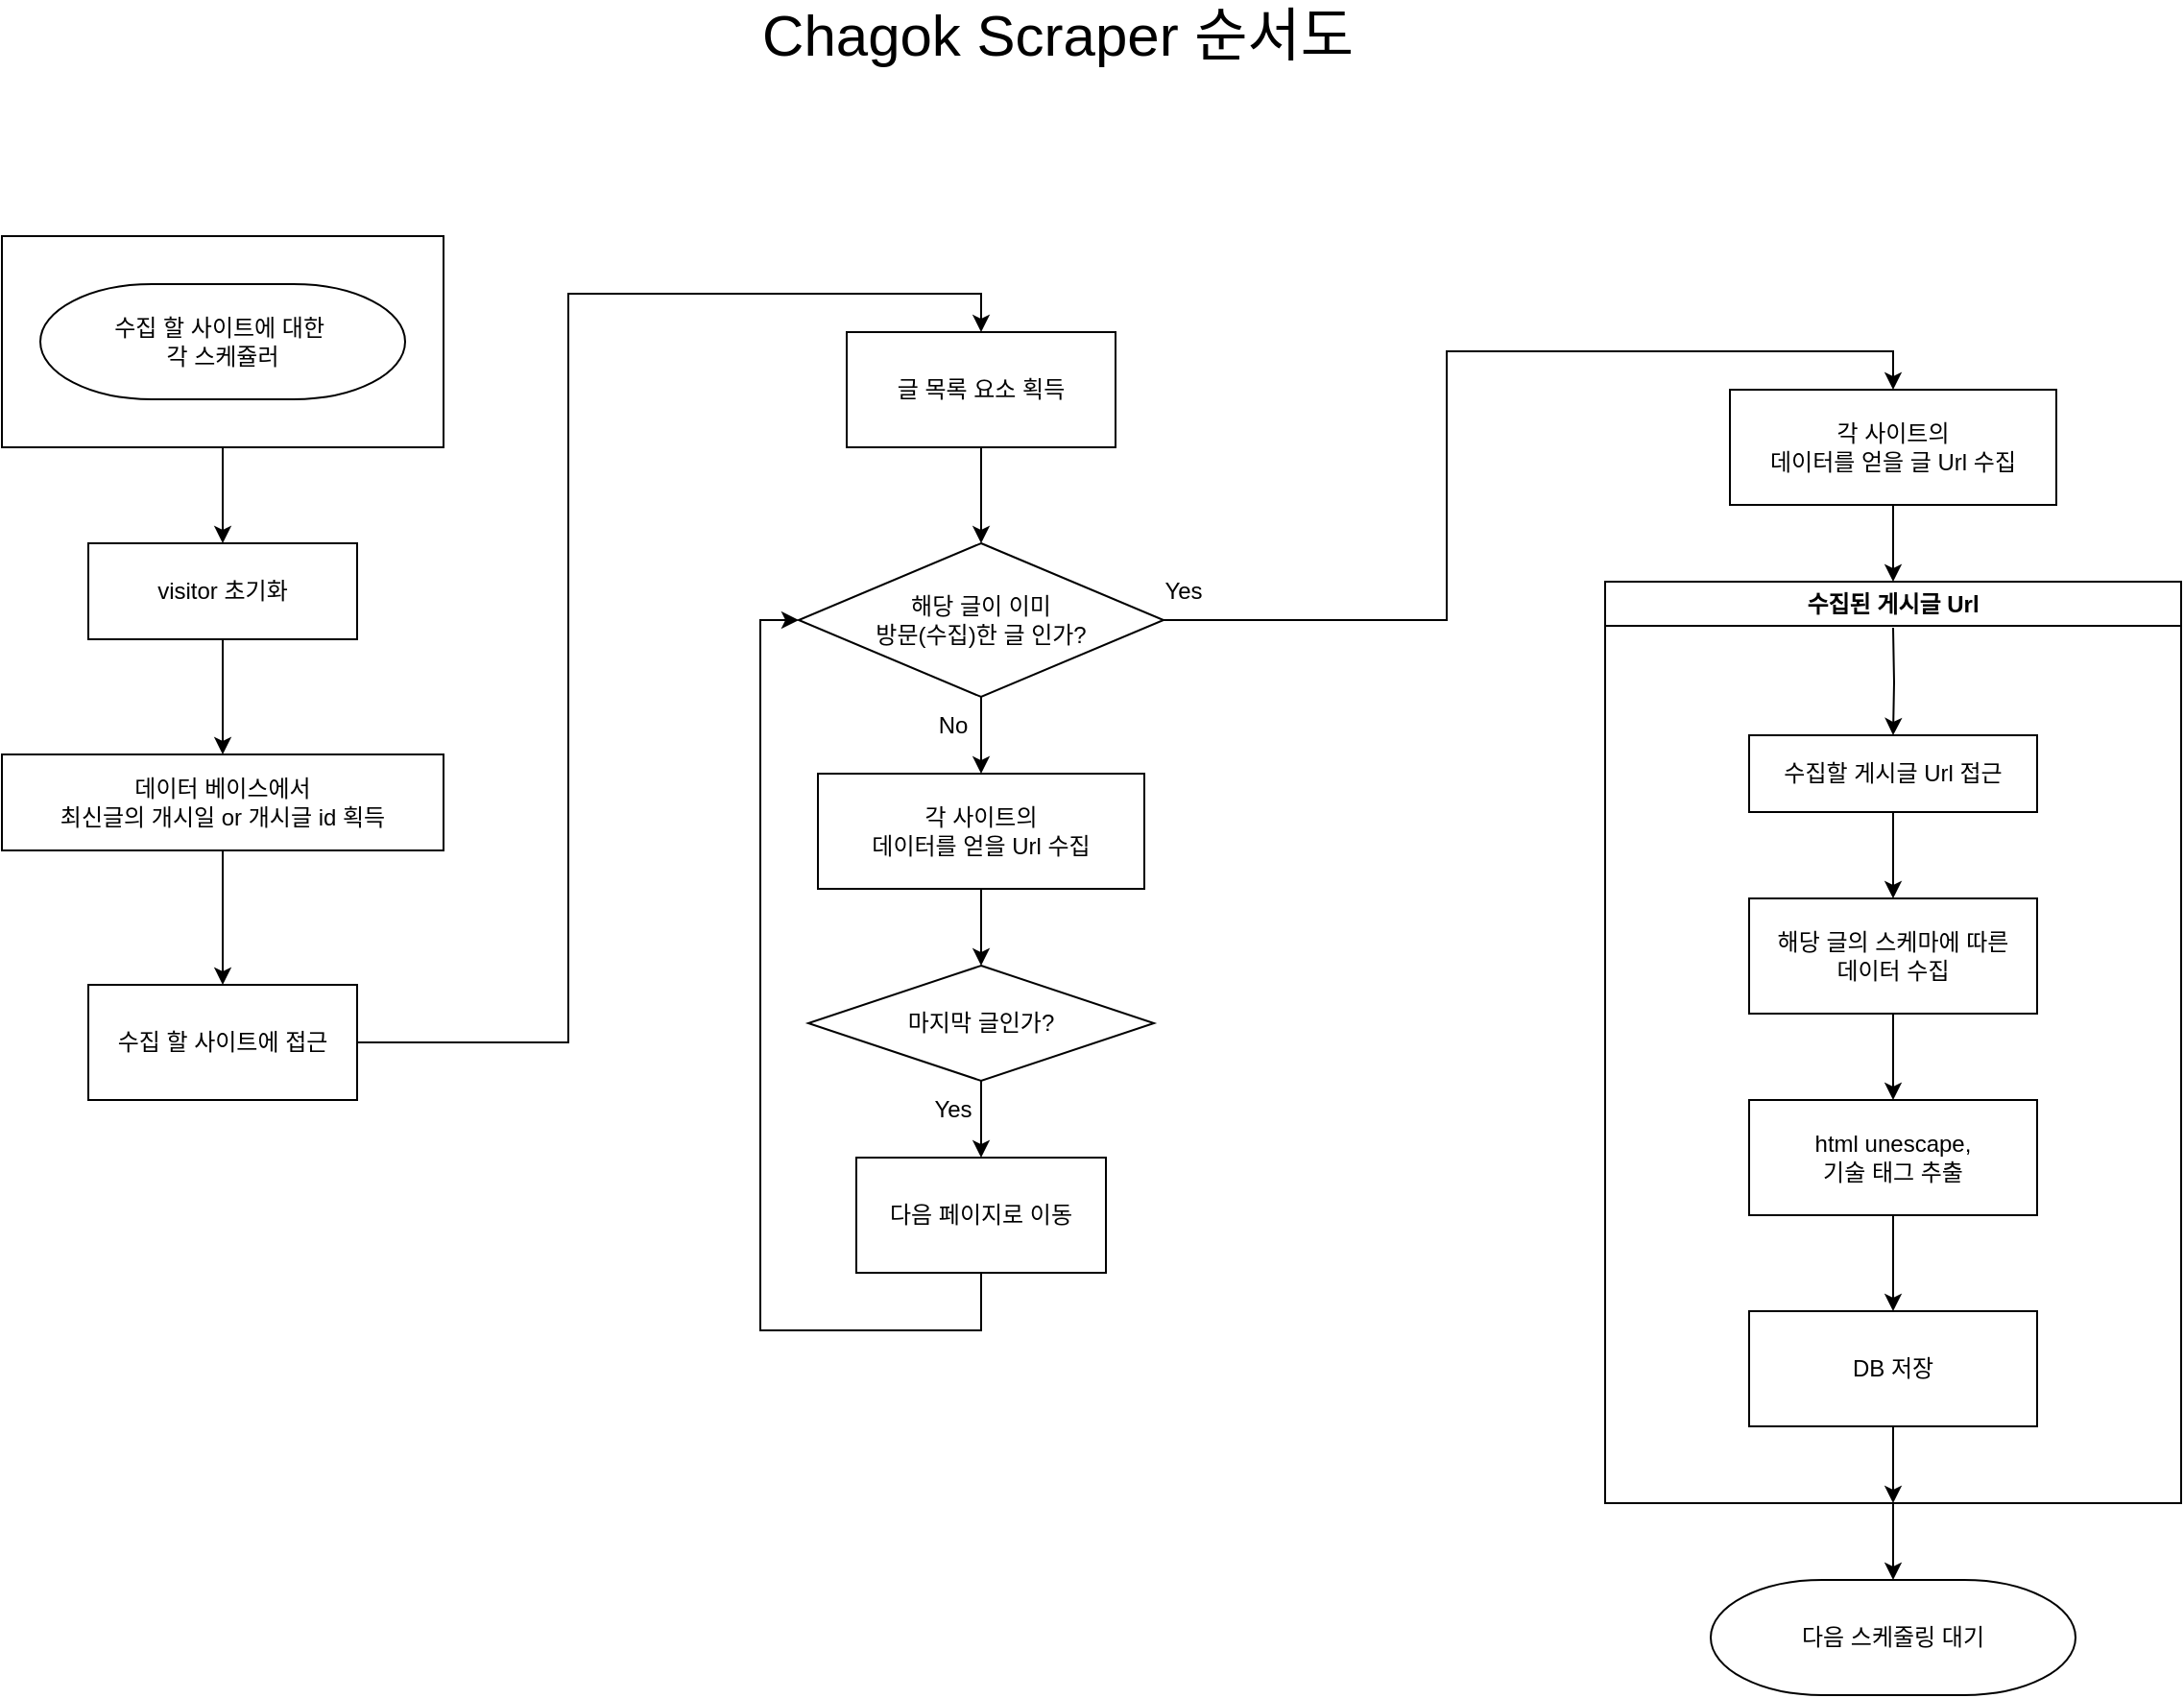 <mxfile version="22.0.6" type="device">
  <diagram name="페이지-1" id="qpX3pxss1zNDdee86AM-">
    <mxGraphModel dx="2074" dy="1106" grid="1" gridSize="10" guides="1" tooltips="1" connect="1" arrows="1" fold="1" page="1" pageScale="1" pageWidth="827" pageHeight="1169" math="0" shadow="0">
      <root>
        <mxCell id="0" />
        <mxCell id="1" parent="0" />
        <mxCell id="HTbDmQJBQSAlxIpeWF-5-1" value="&lt;font style=&quot;font-size: 30px;&quot;&gt;Chagok Scraper 순서도&lt;br style=&quot;font-size: 30px;&quot;&gt;&lt;/font&gt;" style="text;html=1;strokeColor=none;fillColor=none;align=center;verticalAlign=middle;whiteSpace=wrap;rounded=0;fontSize=30;" vertex="1" parent="1">
          <mxGeometry x="640" y="60" width="350" height="30" as="geometry" />
        </mxCell>
        <mxCell id="HTbDmQJBQSAlxIpeWF-5-28" style="edgeStyle=orthogonalEdgeStyle;rounded=0;orthogonalLoop=1;jettySize=auto;html=1;entryX=0.5;entryY=0;entryDx=0;entryDy=0;" edge="1" parent="1" source="HTbDmQJBQSAlxIpeWF-5-23" target="HTbDmQJBQSAlxIpeWF-5-26">
          <mxGeometry relative="1" as="geometry" />
        </mxCell>
        <mxCell id="HTbDmQJBQSAlxIpeWF-5-23" value="&lt;div&gt;각 사이트의 &lt;br&gt;&lt;/div&gt;&lt;div&gt;데이터를 얻을 글 Url 수집&lt;br&gt;&lt;/div&gt;" style="rounded=0;whiteSpace=wrap;html=1;" vertex="1" parent="1">
          <mxGeometry x="1165" y="260" width="170" height="60" as="geometry" />
        </mxCell>
        <mxCell id="HTbDmQJBQSAlxIpeWF-5-66" style="edgeStyle=orthogonalEdgeStyle;rounded=0;orthogonalLoop=1;jettySize=auto;html=1;entryX=0.5;entryY=0;entryDx=0;entryDy=0;" edge="1" parent="1" source="HTbDmQJBQSAlxIpeWF-5-24" target="HTbDmQJBQSAlxIpeWF-5-47">
          <mxGeometry relative="1" as="geometry">
            <Array as="points">
              <mxPoint x="560" y="600" />
              <mxPoint x="560" y="210" />
              <mxPoint x="775" y="210" />
            </Array>
          </mxGeometry>
        </mxCell>
        <mxCell id="HTbDmQJBQSAlxIpeWF-5-24" value="수집 할 사이트에 접근" style="rounded=0;whiteSpace=wrap;html=1;" vertex="1" parent="1">
          <mxGeometry x="310" y="570" width="140" height="60" as="geometry" />
        </mxCell>
        <mxCell id="HTbDmQJBQSAlxIpeWF-5-92" style="edgeStyle=orthogonalEdgeStyle;rounded=0;orthogonalLoop=1;jettySize=auto;html=1;" edge="1" parent="1" source="HTbDmQJBQSAlxIpeWF-5-26" target="HTbDmQJBQSAlxIpeWF-5-91">
          <mxGeometry relative="1" as="geometry" />
        </mxCell>
        <mxCell id="HTbDmQJBQSAlxIpeWF-5-26" value="수집된 게시글 Url" style="swimlane;whiteSpace=wrap;html=1;" vertex="1" parent="1">
          <mxGeometry x="1100" y="360" width="300" height="480" as="geometry" />
        </mxCell>
        <mxCell id="HTbDmQJBQSAlxIpeWF-5-69" style="edgeStyle=orthogonalEdgeStyle;rounded=0;orthogonalLoop=1;jettySize=auto;html=1;entryX=0.5;entryY=0;entryDx=0;entryDy=0;" edge="1" parent="HTbDmQJBQSAlxIpeWF-5-26" source="HTbDmQJBQSAlxIpeWF-5-29" target="HTbDmQJBQSAlxIpeWF-5-68">
          <mxGeometry relative="1" as="geometry" />
        </mxCell>
        <mxCell id="HTbDmQJBQSAlxIpeWF-5-29" value="&lt;div&gt;해당 글의 스케마에 따른&lt;/div&gt;&lt;div&gt;데이터 수집&lt;br&gt;&lt;/div&gt;" style="rounded=0;whiteSpace=wrap;html=1;" vertex="1" parent="HTbDmQJBQSAlxIpeWF-5-26">
          <mxGeometry x="75" y="165" width="150" height="60" as="geometry" />
        </mxCell>
        <mxCell id="HTbDmQJBQSAlxIpeWF-5-77" style="edgeStyle=orthogonalEdgeStyle;rounded=0;orthogonalLoop=1;jettySize=auto;html=1;entryX=0.5;entryY=0;entryDx=0;entryDy=0;" edge="1" parent="HTbDmQJBQSAlxIpeWF-5-26" source="HTbDmQJBQSAlxIpeWF-5-68" target="HTbDmQJBQSAlxIpeWF-5-76">
          <mxGeometry relative="1" as="geometry" />
        </mxCell>
        <mxCell id="HTbDmQJBQSAlxIpeWF-5-68" value="&lt;div&gt;html unescape, &lt;br&gt;&lt;/div&gt;&lt;div&gt;기술 태그 추출&lt;/div&gt;" style="rounded=0;whiteSpace=wrap;html=1;" vertex="1" parent="HTbDmQJBQSAlxIpeWF-5-26">
          <mxGeometry x="75" y="270" width="150" height="60" as="geometry" />
        </mxCell>
        <mxCell id="HTbDmQJBQSAlxIpeWF-5-76" value="DB 저장" style="rounded=0;whiteSpace=wrap;html=1;" vertex="1" parent="HTbDmQJBQSAlxIpeWF-5-26">
          <mxGeometry x="75" y="380" width="150" height="60" as="geometry" />
        </mxCell>
        <mxCell id="HTbDmQJBQSAlxIpeWF-5-80" value="" style="endArrow=classic;html=1;rounded=0;exitX=0.5;exitY=1;exitDx=0;exitDy=0;entryX=0.5;entryY=1;entryDx=0;entryDy=0;" edge="1" parent="HTbDmQJBQSAlxIpeWF-5-26" source="HTbDmQJBQSAlxIpeWF-5-76" target="HTbDmQJBQSAlxIpeWF-5-26">
          <mxGeometry width="50" height="50" relative="1" as="geometry">
            <mxPoint x="260" y="410" as="sourcePoint" />
            <mxPoint x="310" y="360" as="targetPoint" />
          </mxGeometry>
        </mxCell>
        <mxCell id="HTbDmQJBQSAlxIpeWF-5-95" value="" style="edgeStyle=orthogonalEdgeStyle;rounded=0;orthogonalLoop=1;jettySize=auto;html=1;" edge="1" parent="HTbDmQJBQSAlxIpeWF-5-26" source="HTbDmQJBQSAlxIpeWF-5-93" target="HTbDmQJBQSAlxIpeWF-5-29">
          <mxGeometry relative="1" as="geometry" />
        </mxCell>
        <mxCell id="HTbDmQJBQSAlxIpeWF-5-93" value="수집할 게시글 Url 접근" style="rounded=0;whiteSpace=wrap;html=1;" vertex="1" parent="HTbDmQJBQSAlxIpeWF-5-26">
          <mxGeometry x="75" y="80" width="150" height="40" as="geometry" />
        </mxCell>
        <mxCell id="HTbDmQJBQSAlxIpeWF-5-96" value="" style="edgeStyle=orthogonalEdgeStyle;rounded=0;orthogonalLoop=1;jettySize=auto;html=1;entryX=0.5;entryY=0;entryDx=0;entryDy=0;" edge="1" parent="HTbDmQJBQSAlxIpeWF-5-26" target="HTbDmQJBQSAlxIpeWF-5-93">
          <mxGeometry relative="1" as="geometry">
            <mxPoint x="150" y="24" as="sourcePoint" />
            <mxPoint x="150" y="70" as="targetPoint" />
          </mxGeometry>
        </mxCell>
        <mxCell id="HTbDmQJBQSAlxIpeWF-5-37" style="edgeStyle=orthogonalEdgeStyle;rounded=0;orthogonalLoop=1;jettySize=auto;html=1;" edge="1" parent="1" source="HTbDmQJBQSAlxIpeWF-5-34" target="HTbDmQJBQSAlxIpeWF-5-36">
          <mxGeometry relative="1" as="geometry" />
        </mxCell>
        <mxCell id="HTbDmQJBQSAlxIpeWF-5-34" value="" style="rounded=0;whiteSpace=wrap;html=1;" vertex="1" parent="1">
          <mxGeometry x="265" y="180" width="230" height="110" as="geometry" />
        </mxCell>
        <mxCell id="HTbDmQJBQSAlxIpeWF-5-27" value="&lt;div&gt;수집 할 사이트에 대한&amp;nbsp;&lt;/div&gt;&lt;div&gt;각 스케쥴러&lt;/div&gt;" style="strokeWidth=1;html=1;shape=mxgraph.flowchart.terminator;whiteSpace=wrap;" vertex="1" parent="1">
          <mxGeometry x="285" y="205" width="190" height="60" as="geometry" />
        </mxCell>
        <mxCell id="HTbDmQJBQSAlxIpeWF-5-39" style="edgeStyle=orthogonalEdgeStyle;rounded=0;orthogonalLoop=1;jettySize=auto;html=1;" edge="1" parent="1" source="HTbDmQJBQSAlxIpeWF-5-36" target="HTbDmQJBQSAlxIpeWF-5-38">
          <mxGeometry relative="1" as="geometry" />
        </mxCell>
        <mxCell id="HTbDmQJBQSAlxIpeWF-5-36" value="visitor 초기화" style="rounded=0;whiteSpace=wrap;html=1;" vertex="1" parent="1">
          <mxGeometry x="310" y="340" width="140" height="50" as="geometry" />
        </mxCell>
        <mxCell id="HTbDmQJBQSAlxIpeWF-5-40" style="edgeStyle=orthogonalEdgeStyle;rounded=0;orthogonalLoop=1;jettySize=auto;html=1;entryX=0.5;entryY=0;entryDx=0;entryDy=0;" edge="1" parent="1" source="HTbDmQJBQSAlxIpeWF-5-38" target="HTbDmQJBQSAlxIpeWF-5-24">
          <mxGeometry relative="1" as="geometry" />
        </mxCell>
        <mxCell id="HTbDmQJBQSAlxIpeWF-5-38" value="&lt;div&gt;데이터 베이스에서&lt;/div&gt;&lt;div&gt;최신글의 개시일 or 개시글 id 획득&lt;br&gt;&lt;/div&gt;" style="rounded=0;whiteSpace=wrap;html=1;" vertex="1" parent="1">
          <mxGeometry x="265" y="450" width="230" height="50" as="geometry" />
        </mxCell>
        <mxCell id="HTbDmQJBQSAlxIpeWF-5-82" style="edgeStyle=orthogonalEdgeStyle;rounded=0;orthogonalLoop=1;jettySize=auto;html=1;entryX=0.5;entryY=0;entryDx=0;entryDy=0;" edge="1" parent="1" source="HTbDmQJBQSAlxIpeWF-5-45" target="HTbDmQJBQSAlxIpeWF-5-81">
          <mxGeometry relative="1" as="geometry" />
        </mxCell>
        <mxCell id="HTbDmQJBQSAlxIpeWF-5-45" value="&lt;div&gt;각 사이트의 &lt;br&gt;&lt;/div&gt;&lt;div&gt;데이터를 얻을 Url 수집&lt;br&gt;&lt;/div&gt;" style="rounded=0;whiteSpace=wrap;html=1;" vertex="1" parent="1">
          <mxGeometry x="690" y="460" width="170" height="60" as="geometry" />
        </mxCell>
        <mxCell id="HTbDmQJBQSAlxIpeWF-5-50" style="edgeStyle=orthogonalEdgeStyle;rounded=0;orthogonalLoop=1;jettySize=auto;html=1;entryX=0.5;entryY=0;entryDx=0;entryDy=0;" edge="1" parent="1" source="HTbDmQJBQSAlxIpeWF-5-47" target="HTbDmQJBQSAlxIpeWF-5-49">
          <mxGeometry relative="1" as="geometry" />
        </mxCell>
        <mxCell id="HTbDmQJBQSAlxIpeWF-5-47" value="글 목록 요소 획득" style="rounded=0;whiteSpace=wrap;html=1;" vertex="1" parent="1">
          <mxGeometry x="705" y="230" width="140" height="60" as="geometry" />
        </mxCell>
        <mxCell id="HTbDmQJBQSAlxIpeWF-5-51" style="edgeStyle=orthogonalEdgeStyle;rounded=0;orthogonalLoop=1;jettySize=auto;html=1;entryX=0.5;entryY=0;entryDx=0;entryDy=0;" edge="1" parent="1" source="HTbDmQJBQSAlxIpeWF-5-49" target="HTbDmQJBQSAlxIpeWF-5-45">
          <mxGeometry relative="1" as="geometry" />
        </mxCell>
        <mxCell id="HTbDmQJBQSAlxIpeWF-5-90" style="edgeStyle=orthogonalEdgeStyle;rounded=0;orthogonalLoop=1;jettySize=auto;html=1;entryX=0.5;entryY=0;entryDx=0;entryDy=0;" edge="1" parent="1" source="HTbDmQJBQSAlxIpeWF-5-49" target="HTbDmQJBQSAlxIpeWF-5-23">
          <mxGeometry relative="1" as="geometry" />
        </mxCell>
        <mxCell id="HTbDmQJBQSAlxIpeWF-5-49" value="&lt;div&gt;해당 글이 이미&lt;/div&gt;&lt;div&gt;방문(수집)한 글 인가?&lt;br&gt;&lt;/div&gt;" style="rhombus;whiteSpace=wrap;html=1;" vertex="1" parent="1">
          <mxGeometry x="680" y="340" width="190" height="80" as="geometry" />
        </mxCell>
        <mxCell id="HTbDmQJBQSAlxIpeWF-5-52" value="No" style="text;html=1;align=center;verticalAlign=middle;resizable=0;points=[];autosize=1;strokeColor=none;fillColor=none;" vertex="1" parent="1">
          <mxGeometry x="740" y="420" width="40" height="30" as="geometry" />
        </mxCell>
        <mxCell id="HTbDmQJBQSAlxIpeWF-5-53" value="Yes" style="text;html=1;align=center;verticalAlign=middle;resizable=0;points=[];autosize=1;strokeColor=none;fillColor=none;" vertex="1" parent="1">
          <mxGeometry x="860" y="350" width="40" height="30" as="geometry" />
        </mxCell>
        <mxCell id="HTbDmQJBQSAlxIpeWF-5-88" style="edgeStyle=orthogonalEdgeStyle;rounded=0;orthogonalLoop=1;jettySize=auto;html=1;entryX=0.5;entryY=0;entryDx=0;entryDy=0;" edge="1" parent="1" source="HTbDmQJBQSAlxIpeWF-5-81" target="HTbDmQJBQSAlxIpeWF-5-86">
          <mxGeometry relative="1" as="geometry" />
        </mxCell>
        <mxCell id="HTbDmQJBQSAlxIpeWF-5-81" value="마지막 글인가?" style="rhombus;whiteSpace=wrap;html=1;" vertex="1" parent="1">
          <mxGeometry x="685" y="560" width="180" height="60" as="geometry" />
        </mxCell>
        <mxCell id="HTbDmQJBQSAlxIpeWF-5-87" style="edgeStyle=orthogonalEdgeStyle;rounded=0;orthogonalLoop=1;jettySize=auto;html=1;entryX=0;entryY=0.5;entryDx=0;entryDy=0;exitX=0.5;exitY=1;exitDx=0;exitDy=0;" edge="1" parent="1" source="HTbDmQJBQSAlxIpeWF-5-86" target="HTbDmQJBQSAlxIpeWF-5-49">
          <mxGeometry relative="1" as="geometry">
            <Array as="points">
              <mxPoint x="775" y="750" />
              <mxPoint x="660" y="750" />
              <mxPoint x="660" y="380" />
            </Array>
          </mxGeometry>
        </mxCell>
        <mxCell id="HTbDmQJBQSAlxIpeWF-5-86" value="다음 페이지로 이동" style="rounded=0;whiteSpace=wrap;html=1;" vertex="1" parent="1">
          <mxGeometry x="710" y="660" width="130" height="60" as="geometry" />
        </mxCell>
        <mxCell id="HTbDmQJBQSAlxIpeWF-5-89" value="Yes" style="text;html=1;align=center;verticalAlign=middle;resizable=0;points=[];autosize=1;strokeColor=none;fillColor=none;" vertex="1" parent="1">
          <mxGeometry x="740" y="620" width="40" height="30" as="geometry" />
        </mxCell>
        <mxCell id="HTbDmQJBQSAlxIpeWF-5-91" value="다음 스케줄링 대기" style="strokeWidth=1;html=1;shape=mxgraph.flowchart.terminator;whiteSpace=wrap;" vertex="1" parent="1">
          <mxGeometry x="1155" y="880" width="190" height="60" as="geometry" />
        </mxCell>
      </root>
    </mxGraphModel>
  </diagram>
</mxfile>
